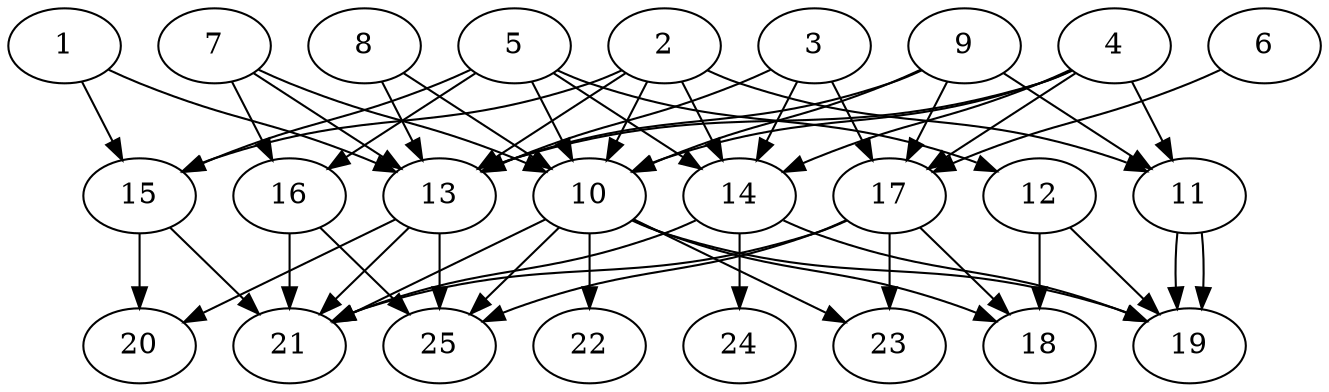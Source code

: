 // DAG automatically generated by daggen at Thu Oct  3 14:00:39 2019
// ./daggen --dot -n 25 --ccr 0.5 --fat 0.7 --regular 0.9 --density 0.7 --mindata 5242880 --maxdata 52428800 
digraph G {
  1 [size="30814208", alpha="0.10", expect_size="15407104"] 
  1 -> 13 [size ="15407104"]
  1 -> 15 [size ="15407104"]
  2 [size="54118400", alpha="0.17", expect_size="27059200"] 
  2 -> 10 [size ="27059200"]
  2 -> 11 [size ="27059200"]
  2 -> 13 [size ="27059200"]
  2 -> 14 [size ="27059200"]
  2 -> 15 [size ="27059200"]
  3 [size="91555840", alpha="0.05", expect_size="45777920"] 
  3 -> 13 [size ="45777920"]
  3 -> 14 [size ="45777920"]
  3 -> 17 [size ="45777920"]
  4 [size="19206144", alpha="0.16", expect_size="9603072"] 
  4 -> 10 [size ="9603072"]
  4 -> 11 [size ="9603072"]
  4 -> 13 [size ="9603072"]
  4 -> 14 [size ="9603072"]
  4 -> 17 [size ="9603072"]
  5 [size="74186752", alpha="0.06", expect_size="37093376"] 
  5 -> 10 [size ="37093376"]
  5 -> 12 [size ="37093376"]
  5 -> 14 [size ="37093376"]
  5 -> 15 [size ="37093376"]
  5 -> 16 [size ="37093376"]
  6 [size="53112832", alpha="0.16", expect_size="26556416"] 
  6 -> 17 [size ="26556416"]
  7 [size="22745088", alpha="0.17", expect_size="11372544"] 
  7 -> 10 [size ="11372544"]
  7 -> 13 [size ="11372544"]
  7 -> 16 [size ="11372544"]
  8 [size="17541120", alpha="0.12", expect_size="8770560"] 
  8 -> 10 [size ="8770560"]
  8 -> 13 [size ="8770560"]
  9 [size="84860928", alpha="0.08", expect_size="42430464"] 
  9 -> 10 [size ="42430464"]
  9 -> 11 [size ="42430464"]
  9 -> 13 [size ="42430464"]
  9 -> 17 [size ="42430464"]
  10 [size="69382144", alpha="0.16", expect_size="34691072"] 
  10 -> 18 [size ="34691072"]
  10 -> 19 [size ="34691072"]
  10 -> 21 [size ="34691072"]
  10 -> 22 [size ="34691072"]
  10 -> 23 [size ="34691072"]
  10 -> 25 [size ="34691072"]
  11 [size="64989184", alpha="0.05", expect_size="32494592"] 
  11 -> 19 [size ="32494592"]
  11 -> 19 [size ="32494592"]
  12 [size="16891904", alpha="0.08", expect_size="8445952"] 
  12 -> 18 [size ="8445952"]
  12 -> 19 [size ="8445952"]
  13 [size="95330304", alpha="0.18", expect_size="47665152"] 
  13 -> 20 [size ="47665152"]
  13 -> 21 [size ="47665152"]
  13 -> 25 [size ="47665152"]
  14 [size="26408960", alpha="0.17", expect_size="13204480"] 
  14 -> 19 [size ="13204480"]
  14 -> 21 [size ="13204480"]
  14 -> 24 [size ="13204480"]
  15 [size="100597760", alpha="0.02", expect_size="50298880"] 
  15 -> 20 [size ="50298880"]
  15 -> 21 [size ="50298880"]
  16 [size="33079296", alpha="0.03", expect_size="16539648"] 
  16 -> 21 [size ="16539648"]
  16 -> 25 [size ="16539648"]
  17 [size="15147008", alpha="0.02", expect_size="7573504"] 
  17 -> 18 [size ="7573504"]
  17 -> 21 [size ="7573504"]
  17 -> 23 [size ="7573504"]
  17 -> 25 [size ="7573504"]
  18 [size="95979520", alpha="0.01", expect_size="47989760"] 
  19 [size="58931200", alpha="0.13", expect_size="29465600"] 
  20 [size="96481280", alpha="0.03", expect_size="48240640"] 
  21 [size="78401536", alpha="0.18", expect_size="39200768"] 
  22 [size="102240256", alpha="0.03", expect_size="51120128"] 
  23 [size="44146688", alpha="0.04", expect_size="22073344"] 
  24 [size="36411392", alpha="0.07", expect_size="18205696"] 
  25 [size="24035328", alpha="0.04", expect_size="12017664"] 
}
